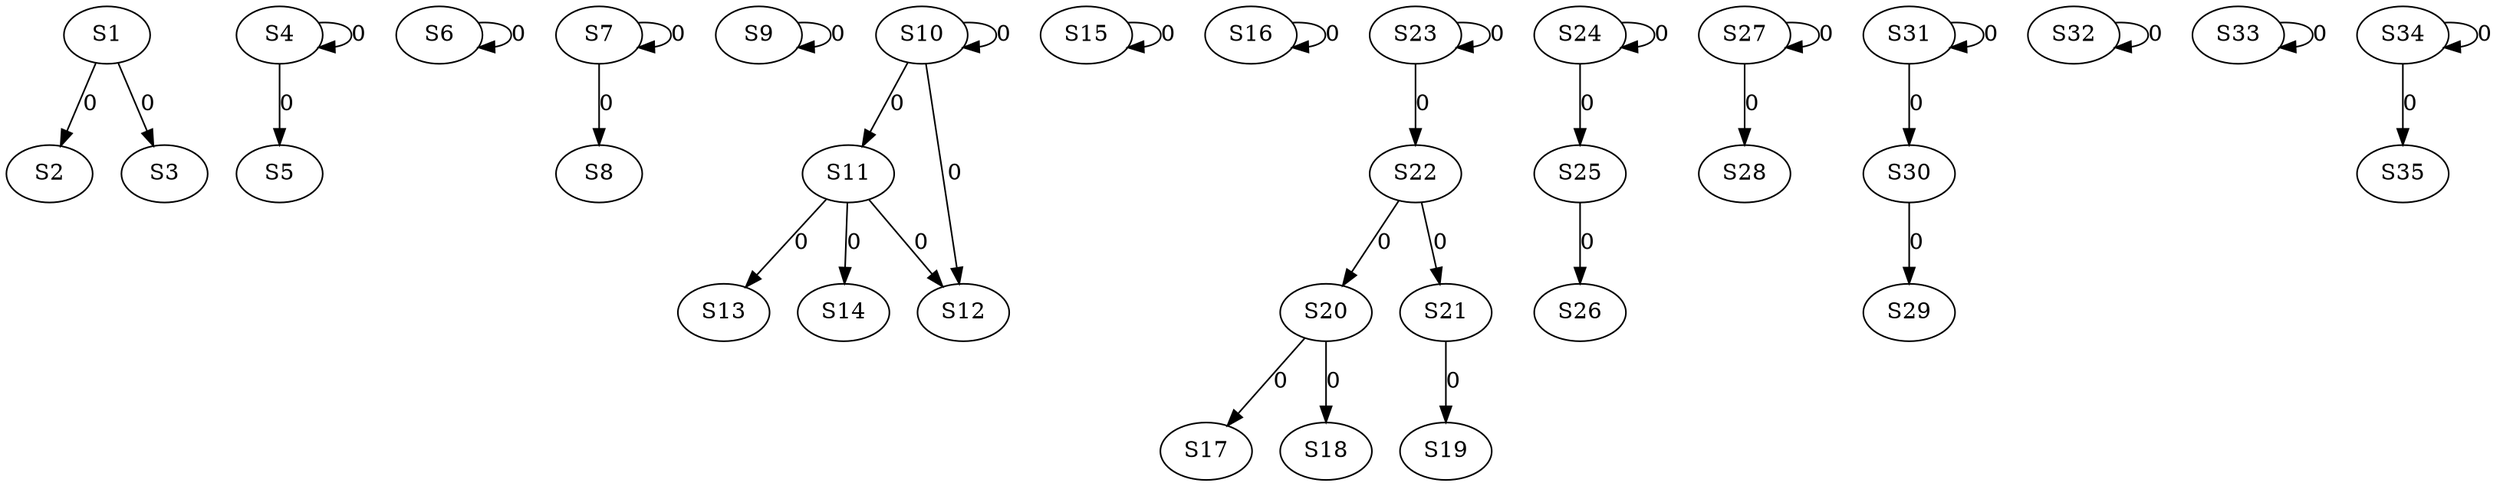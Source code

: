 strict digraph {
	S1 -> S2 [ label = 0 ];
	S1 -> S3 [ label = 0 ];
	S4 -> S4 [ label = 0 ];
	S4 -> S5 [ label = 0 ];
	S6 -> S6 [ label = 0 ];
	S7 -> S7 [ label = 0 ];
	S7 -> S8 [ label = 0 ];
	S9 -> S9 [ label = 0 ];
	S10 -> S10 [ label = 0 ];
	S10 -> S11 [ label = 0 ];
	S10 -> S12 [ label = 0 ];
	S11 -> S13 [ label = 0 ];
	S11 -> S14 [ label = 0 ];
	S15 -> S15 [ label = 0 ];
	S16 -> S16 [ label = 0 ];
	S20 -> S17 [ label = 0 ];
	S20 -> S18 [ label = 0 ];
	S21 -> S19 [ label = 0 ];
	S22 -> S20 [ label = 0 ];
	S22 -> S21 [ label = 0 ];
	S23 -> S22 [ label = 0 ];
	S23 -> S23 [ label = 0 ];
	S24 -> S24 [ label = 0 ];
	S24 -> S25 [ label = 0 ];
	S25 -> S26 [ label = 0 ];
	S27 -> S27 [ label = 0 ];
	S27 -> S28 [ label = 0 ];
	S30 -> S29 [ label = 0 ];
	S31 -> S30 [ label = 0 ];
	S31 -> S31 [ label = 0 ];
	S32 -> S32 [ label = 0 ];
	S33 -> S33 [ label = 0 ];
	S34 -> S34 [ label = 0 ];
	S34 -> S35 [ label = 0 ];
	S11 -> S12 [ label = 0 ];
}